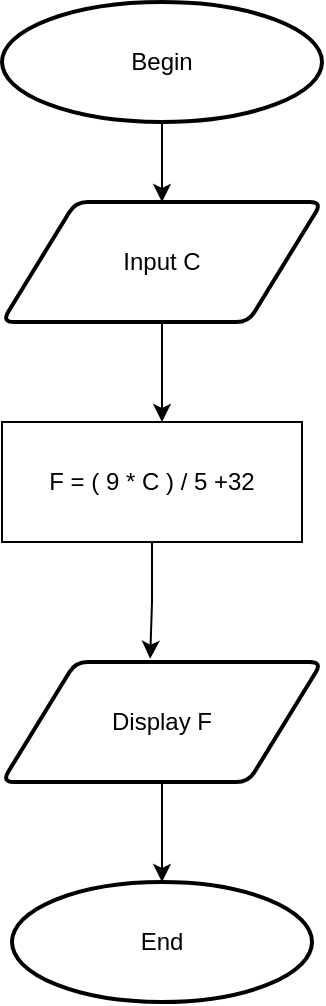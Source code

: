 <mxfile version="20.3.0" type="device"><diagram id="C5RBs43oDa-KdzZeNtuy" name="Page-1"><mxGraphModel dx="1038" dy="641" grid="1" gridSize="10" guides="1" tooltips="1" connect="1" arrows="1" fold="1" page="1" pageScale="1" pageWidth="827" pageHeight="1169" math="0" shadow="0"><root><mxCell id="WIyWlLk6GJQsqaUBKTNV-0"/><mxCell id="WIyWlLk6GJQsqaUBKTNV-1" parent="WIyWlLk6GJQsqaUBKTNV-0"/><mxCell id="7OnKH4eGTWgftXrvaVNX-6" style="edgeStyle=orthogonalEdgeStyle;rounded=0;orthogonalLoop=1;jettySize=auto;html=1;exitX=0.5;exitY=1;exitDx=0;exitDy=0;exitPerimeter=0;entryX=0.5;entryY=0;entryDx=0;entryDy=0;align=center;verticalAlign=middle;" edge="1" parent="WIyWlLk6GJQsqaUBKTNV-1" source="7OnKH4eGTWgftXrvaVNX-1" target="7OnKH4eGTWgftXrvaVNX-2"><mxGeometry relative="1" as="geometry"/></mxCell><mxCell id="7OnKH4eGTWgftXrvaVNX-1" value="Begin" style="strokeWidth=2;html=1;shape=mxgraph.flowchart.start_1;whiteSpace=wrap;align=center;verticalAlign=middle;" vertex="1" parent="WIyWlLk6GJQsqaUBKTNV-1"><mxGeometry x="300" y="30" width="160" height="60" as="geometry"/></mxCell><mxCell id="7OnKH4eGTWgftXrvaVNX-8" style="edgeStyle=orthogonalEdgeStyle;rounded=0;orthogonalLoop=1;jettySize=auto;html=1;exitX=0.5;exitY=1;exitDx=0;exitDy=0;align=center;verticalAlign=middle;" edge="1" parent="WIyWlLk6GJQsqaUBKTNV-1" source="7OnKH4eGTWgftXrvaVNX-2"><mxGeometry relative="1" as="geometry"><mxPoint x="380" y="240" as="targetPoint"/></mxGeometry></mxCell><mxCell id="7OnKH4eGTWgftXrvaVNX-2" value="Input C" style="shape=parallelogram;html=1;strokeWidth=2;perimeter=parallelogramPerimeter;whiteSpace=wrap;rounded=1;arcSize=12;size=0.23;align=center;verticalAlign=middle;" vertex="1" parent="WIyWlLk6GJQsqaUBKTNV-1"><mxGeometry x="300" y="130" width="160" height="60" as="geometry"/></mxCell><mxCell id="7OnKH4eGTWgftXrvaVNX-7" style="edgeStyle=orthogonalEdgeStyle;rounded=0;orthogonalLoop=1;jettySize=auto;html=1;entryX=0.463;entryY=-0.027;entryDx=0;entryDy=0;entryPerimeter=0;align=center;verticalAlign=middle;" edge="1" parent="WIyWlLk6GJQsqaUBKTNV-1" source="7OnKH4eGTWgftXrvaVNX-3" target="7OnKH4eGTWgftXrvaVNX-5"><mxGeometry relative="1" as="geometry"/></mxCell><mxCell id="7OnKH4eGTWgftXrvaVNX-3" value="F = ( 9 * C ) / 5 +32" style="rounded=0;whiteSpace=wrap;html=1;align=center;verticalAlign=middle;" vertex="1" parent="WIyWlLk6GJQsqaUBKTNV-1"><mxGeometry x="300" y="240" width="150" height="60" as="geometry"/></mxCell><mxCell id="7OnKH4eGTWgftXrvaVNX-4" value="End" style="strokeWidth=2;html=1;shape=mxgraph.flowchart.start_1;whiteSpace=wrap;align=center;verticalAlign=middle;" vertex="1" parent="WIyWlLk6GJQsqaUBKTNV-1"><mxGeometry x="305" y="470" width="150" height="60" as="geometry"/></mxCell><mxCell id="7OnKH4eGTWgftXrvaVNX-9" style="edgeStyle=orthogonalEdgeStyle;rounded=0;orthogonalLoop=1;jettySize=auto;html=1;exitX=0.5;exitY=1;exitDx=0;exitDy=0;" edge="1" parent="WIyWlLk6GJQsqaUBKTNV-1" source="7OnKH4eGTWgftXrvaVNX-5"><mxGeometry relative="1" as="geometry"><mxPoint x="380" y="470" as="targetPoint"/></mxGeometry></mxCell><mxCell id="7OnKH4eGTWgftXrvaVNX-5" value="Display F" style="shape=parallelogram;html=1;strokeWidth=2;perimeter=parallelogramPerimeter;whiteSpace=wrap;rounded=1;arcSize=12;size=0.23;align=center;verticalAlign=middle;" vertex="1" parent="WIyWlLk6GJQsqaUBKTNV-1"><mxGeometry x="300" y="360" width="160" height="60" as="geometry"/></mxCell></root></mxGraphModel></diagram></mxfile>